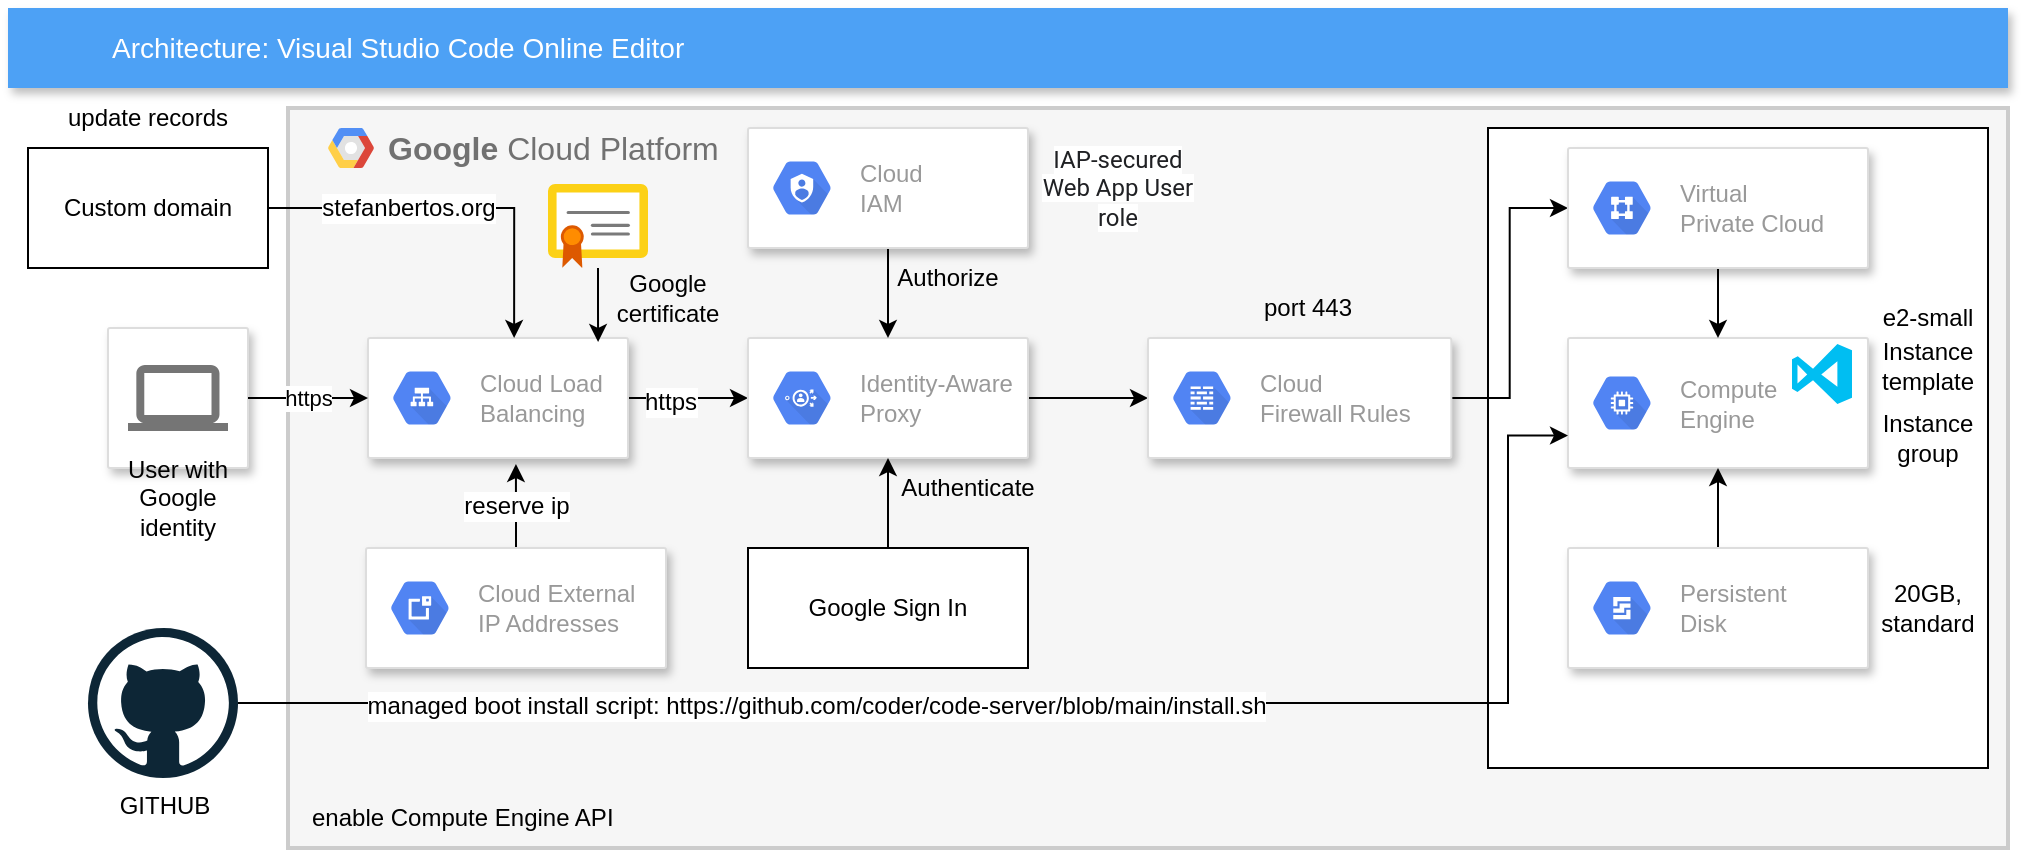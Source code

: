 <mxfile version="17.2.1" type="github">
  <diagram id="f106602c-feb2-e66a-4537-3a34d633f6aa" name="Page-1">
    <mxGraphModel dx="1422" dy="786" grid="1" gridSize="10" guides="1" tooltips="1" connect="1" arrows="1" fold="1" page="1" pageScale="1" pageWidth="1169" pageHeight="827" background="none" math="0" shadow="0">
      <root>
        <mxCell id="0" />
        <mxCell id="1" parent="0" />
        <mxCell id="818" value="Architecture: Visual Studio Code Online Editor" style="fillColor=#4DA1F5;strokeColor=none;shadow=1;gradientColor=none;fontSize=14;align=left;spacingLeft=50;fontColor=#ffffff;html=1;" parent="1" vertex="1">
          <mxGeometry x="160" y="40" width="1000" height="40" as="geometry" />
        </mxCell>
        <mxCell id="987" value="" style="strokeColor=#dddddd;fillColor=#ffffff;shadow=1;strokeWidth=1;rounded=1;absoluteArcSize=1;arcSize=2;labelPosition=center;verticalLabelPosition=middle;align=center;verticalAlign=bottom;spacingLeft=0;fontColor=#999999;fontSize=12;whiteSpace=wrap;spacingBottom=2;html=1;" parent="1" vertex="1">
          <mxGeometry x="210" y="200" width="70" height="70" as="geometry" />
        </mxCell>
        <mxCell id="988" value="" style="dashed=0;connectable=0;html=1;fillColor=#757575;strokeColor=none;shape=mxgraph.gcp2.laptop;part=1;" parent="987" vertex="1">
          <mxGeometry x="0.5" width="50" height="33" relative="1" as="geometry">
            <mxPoint x="-25" y="18.5" as="offset" />
          </mxGeometry>
        </mxCell>
        <mxCell id="ZYMqUd0jCcoyJiXl-_xQ-988" value="User with Google identity" style="text;html=1;strokeColor=none;fillColor=none;align=center;verticalAlign=middle;whiteSpace=wrap;rounded=0;" vertex="1" parent="1">
          <mxGeometry x="215" y="270" width="60" height="30" as="geometry" />
        </mxCell>
        <mxCell id="14" value="&lt;font style=&quot;font-size: 16px&quot;&gt;&lt;b&gt;Google &lt;/b&gt;Cloud Platform&lt;/font&gt;" style="fillColor=#F6F6F6;strokeColor=#CCCCCC;shadow=0;gradientColor=none;fontSize=14;align=left;spacing=10;fontColor=#717171;9E9E9E;verticalAlign=top;spacingTop=-4;fontStyle=0;spacingLeft=40;html=1;strokeWidth=2;" parent="1" vertex="1">
          <mxGeometry x="300" y="90" width="860" height="370" as="geometry" />
        </mxCell>
        <mxCell id="ZYMqUd0jCcoyJiXl-_xQ-1006" value="" style="rounded=0;whiteSpace=wrap;html=1;fontSize=12;" vertex="1" parent="14">
          <mxGeometry x="600" y="10" width="250" height="320" as="geometry" />
        </mxCell>
        <mxCell id="15" value="" style="shape=mxgraph.gcp2.google_cloud_platform;fillColor=#F6F6F6;strokeColor=none;shadow=0;gradientColor=none;" parent="14" vertex="1">
          <mxGeometry width="23" height="20" relative="1" as="geometry">
            <mxPoint x="20" y="10" as="offset" />
          </mxGeometry>
        </mxCell>
        <mxCell id="ZYMqUd0jCcoyJiXl-_xQ-1001" style="edgeStyle=orthogonalEdgeStyle;rounded=0;orthogonalLoop=1;jettySize=auto;html=1;exitX=1;exitY=0.5;exitDx=0;exitDy=0;entryX=0;entryY=0.5;entryDx=0;entryDy=0;" edge="1" parent="14" source="ZYMqUd0jCcoyJiXl-_xQ-991" target="ZYMqUd0jCcoyJiXl-_xQ-994">
          <mxGeometry relative="1" as="geometry" />
        </mxCell>
        <mxCell id="ZYMqUd0jCcoyJiXl-_xQ-1028" value="https" style="edgeLabel;html=1;align=center;verticalAlign=middle;resizable=0;points=[];fontSize=12;" vertex="1" connectable="0" parent="ZYMqUd0jCcoyJiXl-_xQ-1001">
          <mxGeometry x="-0.3" y="-2" relative="1" as="geometry">
            <mxPoint as="offset" />
          </mxGeometry>
        </mxCell>
        <mxCell id="ZYMqUd0jCcoyJiXl-_xQ-991" value="" style="strokeColor=#dddddd;shadow=1;strokeWidth=1;rounded=1;absoluteArcSize=1;arcSize=2;" vertex="1" parent="14">
          <mxGeometry x="40" y="115" width="130" height="60" as="geometry" />
        </mxCell>
        <mxCell id="ZYMqUd0jCcoyJiXl-_xQ-992" value="Cloud Load&#xa;Balancing" style="sketch=0;dashed=0;connectable=0;html=1;fillColor=#5184F3;strokeColor=none;shape=mxgraph.gcp2.hexIcon;prIcon=cloud_load_balancing;part=1;labelPosition=right;verticalLabelPosition=middle;align=left;verticalAlign=middle;spacingLeft=5;fontColor=#999999;fontSize=12;" vertex="1" parent="ZYMqUd0jCcoyJiXl-_xQ-991">
          <mxGeometry y="0.5" width="44" height="39" relative="1" as="geometry">
            <mxPoint x="5" y="-19.5" as="offset" />
          </mxGeometry>
        </mxCell>
        <mxCell id="ZYMqUd0jCcoyJiXl-_xQ-1002" style="edgeStyle=orthogonalEdgeStyle;rounded=0;orthogonalLoop=1;jettySize=auto;html=1;exitX=1;exitY=0.5;exitDx=0;exitDy=0;entryX=0;entryY=0.5;entryDx=0;entryDy=0;" edge="1" parent="14" source="ZYMqUd0jCcoyJiXl-_xQ-994" target="DUQV_nNhBPcRGy0pp927-1009">
          <mxGeometry relative="1" as="geometry" />
        </mxCell>
        <mxCell id="ZYMqUd0jCcoyJiXl-_xQ-994" value="" style="strokeColor=#dddddd;shadow=1;strokeWidth=1;rounded=1;absoluteArcSize=1;arcSize=2;" vertex="1" parent="14">
          <mxGeometry x="230" y="115" width="140" height="60" as="geometry" />
        </mxCell>
        <mxCell id="ZYMqUd0jCcoyJiXl-_xQ-995" value="Identity-Aware&#xa;Proxy" style="sketch=0;dashed=0;connectable=0;html=1;fillColor=#5184F3;strokeColor=none;shape=mxgraph.gcp2.hexIcon;prIcon=identity_aware_proxy;part=1;labelPosition=right;verticalLabelPosition=middle;align=left;verticalAlign=middle;spacingLeft=5;fontColor=#999999;fontSize=12;" vertex="1" parent="ZYMqUd0jCcoyJiXl-_xQ-994">
          <mxGeometry y="0.5" width="44" height="39" relative="1" as="geometry">
            <mxPoint x="5" y="-19.5" as="offset" />
          </mxGeometry>
        </mxCell>
        <mxCell id="ZYMqUd0jCcoyJiXl-_xQ-1027" style="edgeStyle=orthogonalEdgeStyle;rounded=0;orthogonalLoop=1;jettySize=auto;html=1;exitX=0.5;exitY=0;exitDx=0;exitDy=0;entryX=0.5;entryY=1;entryDx=0;entryDy=0;fontSize=12;" edge="1" parent="14" source="ZYMqUd0jCcoyJiXl-_xQ-996" target="ZYMqUd0jCcoyJiXl-_xQ-994">
          <mxGeometry relative="1" as="geometry" />
        </mxCell>
        <mxCell id="ZYMqUd0jCcoyJiXl-_xQ-996" value="Google Sign In" style="rounded=0;whiteSpace=wrap;html=1;" vertex="1" parent="14">
          <mxGeometry x="230" y="220" width="140" height="60" as="geometry" />
        </mxCell>
        <mxCell id="ZYMqUd0jCcoyJiXl-_xQ-998" value="Authenticate" style="text;html=1;strokeColor=none;fillColor=none;align=center;verticalAlign=middle;whiteSpace=wrap;rounded=0;" vertex="1" parent="14">
          <mxGeometry x="310" y="175" width="60" height="30" as="geometry" />
        </mxCell>
        <mxCell id="ZYMqUd0jCcoyJiXl-_xQ-999" style="edgeStyle=orthogonalEdgeStyle;rounded=0;orthogonalLoop=1;jettySize=auto;html=1;exitX=0.5;exitY=1;exitDx=0;exitDy=0;entryX=0.5;entryY=0;entryDx=0;entryDy=0;" edge="1" parent="14" source="DUQV_nNhBPcRGy0pp927-1001" target="ZYMqUd0jCcoyJiXl-_xQ-994">
          <mxGeometry relative="1" as="geometry" />
        </mxCell>
        <mxCell id="DUQV_nNhBPcRGy0pp927-1001" value="" style="strokeColor=#dddddd;shadow=1;strokeWidth=1;rounded=1;absoluteArcSize=1;arcSize=2;" parent="14" vertex="1">
          <mxGeometry x="230" y="10" width="140" height="60" as="geometry" />
        </mxCell>
        <mxCell id="DUQV_nNhBPcRGy0pp927-1002" value="Cloud&#xa;IAM" style="sketch=0;dashed=0;connectable=0;html=1;fillColor=#5184F3;strokeColor=none;shape=mxgraph.gcp2.hexIcon;prIcon=cloud_iam;part=1;labelPosition=right;verticalLabelPosition=middle;align=left;verticalAlign=middle;spacingLeft=5;fontColor=#999999;fontSize=12;" parent="DUQV_nNhBPcRGy0pp927-1001" vertex="1">
          <mxGeometry y="0.5" width="44" height="39" relative="1" as="geometry">
            <mxPoint x="5" y="-19.5" as="offset" />
          </mxGeometry>
        </mxCell>
        <mxCell id="ZYMqUd0jCcoyJiXl-_xQ-1000" value="Authorize" style="text;html=1;strokeColor=none;fillColor=none;align=center;verticalAlign=middle;whiteSpace=wrap;rounded=0;" vertex="1" parent="14">
          <mxGeometry x="300" y="70" width="60" height="30" as="geometry" />
        </mxCell>
        <mxCell id="ZYMqUd0jCcoyJiXl-_xQ-1029" style="edgeStyle=orthogonalEdgeStyle;rounded=0;orthogonalLoop=1;jettySize=auto;html=1;exitX=1;exitY=0.5;exitDx=0;exitDy=0;entryX=0;entryY=0.5;entryDx=0;entryDy=0;fontSize=12;" edge="1" parent="14" source="DUQV_nNhBPcRGy0pp927-1009" target="DUQV_nNhBPcRGy0pp927-1011">
          <mxGeometry relative="1" as="geometry" />
        </mxCell>
        <mxCell id="DUQV_nNhBPcRGy0pp927-1009" value="" style="strokeColor=#dddddd;shadow=1;strokeWidth=1;rounded=1;absoluteArcSize=1;arcSize=2;" parent="14" vertex="1">
          <mxGeometry x="430" y="115" width="151.667" height="60" as="geometry" />
        </mxCell>
        <mxCell id="DUQV_nNhBPcRGy0pp927-1010" value="Cloud&#xa;Firewall Rules" style="sketch=0;dashed=0;connectable=0;html=1;fillColor=#5184F3;strokeColor=none;shape=mxgraph.gcp2.hexIcon;prIcon=cloud_firewall_rules;part=1;labelPosition=right;verticalLabelPosition=middle;align=left;verticalAlign=middle;spacingLeft=5;fontColor=#999999;fontSize=12;" parent="DUQV_nNhBPcRGy0pp927-1009" vertex="1">
          <mxGeometry y="0.5" width="44" height="39" relative="1" as="geometry">
            <mxPoint x="5" y="-19.5" as="offset" />
          </mxGeometry>
        </mxCell>
        <mxCell id="DUQV_nNhBPcRGy0pp927-1005" value="" style="strokeColor=#dddddd;shadow=1;strokeWidth=1;rounded=1;absoluteArcSize=1;arcSize=2;" parent="14" vertex="1">
          <mxGeometry x="640" y="115" width="150" height="65" as="geometry" />
        </mxCell>
        <mxCell id="DUQV_nNhBPcRGy0pp927-1006" value="Compute&#xa;Engine" style="sketch=0;dashed=0;connectable=0;html=1;fillColor=#5184F3;strokeColor=none;shape=mxgraph.gcp2.hexIcon;prIcon=compute_engine;part=1;labelPosition=right;verticalLabelPosition=middle;align=left;verticalAlign=middle;spacingLeft=5;fontColor=#999999;fontSize=12;" parent="DUQV_nNhBPcRGy0pp927-1005" vertex="1">
          <mxGeometry y="0.5" width="44" height="39" relative="1" as="geometry">
            <mxPoint x="5" y="-19.5" as="offset" />
          </mxGeometry>
        </mxCell>
        <mxCell id="ZYMqUd0jCcoyJiXl-_xQ-1025" value="" style="shape=image;html=1;verticalAlign=top;verticalLabelPosition=bottom;labelBackgroundColor=#ffffff;imageAspect=0;aspect=fixed;image=https://cdn1.iconfinder.com/data/icons/operating-system-flat-1/30/ubuntu-128.png;fontSize=12;" vertex="1" parent="DUQV_nNhBPcRGy0pp927-1005">
          <mxGeometry x="110" y="30" width="35" height="35" as="geometry" />
        </mxCell>
        <mxCell id="ZYMqUd0jCcoyJiXl-_xQ-1026" value="" style="verticalLabelPosition=bottom;html=1;verticalAlign=top;align=center;strokeColor=none;fillColor=#00BEF2;shape=mxgraph.azure.visual_studio_online;fontSize=12;" vertex="1" parent="DUQV_nNhBPcRGy0pp927-1005">
          <mxGeometry x="112" y="3" width="30" height="30" as="geometry" />
        </mxCell>
        <mxCell id="ZYMqUd0jCcoyJiXl-_xQ-1004" style="edgeStyle=orthogonalEdgeStyle;rounded=0;orthogonalLoop=1;jettySize=auto;html=1;entryX=0.5;entryY=1;entryDx=0;entryDy=0;" edge="1" parent="14" source="DUQV_nNhBPcRGy0pp927-1007" target="DUQV_nNhBPcRGy0pp927-1005">
          <mxGeometry relative="1" as="geometry" />
        </mxCell>
        <mxCell id="DUQV_nNhBPcRGy0pp927-1007" value="" style="strokeColor=#dddddd;shadow=1;strokeWidth=1;rounded=1;absoluteArcSize=1;arcSize=2;" parent="14" vertex="1">
          <mxGeometry x="640" y="220" width="150" height="60" as="geometry" />
        </mxCell>
        <mxCell id="DUQV_nNhBPcRGy0pp927-1008" value="Persistent&#xa;Disk" style="sketch=0;dashed=0;connectable=0;html=1;fillColor=#5184F3;strokeColor=none;shape=mxgraph.gcp2.hexIcon;prIcon=persistent_disk;part=1;labelPosition=right;verticalLabelPosition=middle;align=left;verticalAlign=middle;spacingLeft=5;fontColor=#999999;fontSize=12;" parent="DUQV_nNhBPcRGy0pp927-1007" vertex="1">
          <mxGeometry y="0.5" width="44" height="39" relative="1" as="geometry">
            <mxPoint x="5" y="-19.5" as="offset" />
          </mxGeometry>
        </mxCell>
        <mxCell id="ZYMqUd0jCcoyJiXl-_xQ-1005" value="&lt;span style=&quot;box-sizing: inherit ; color: rgb(32 , 33 , 36) ; font-family: &amp;#34;roboto&amp;#34; , &amp;#34;noto sans&amp;#34; , &amp;#34;noto sans jp&amp;#34; , &amp;#34;noto sans kr&amp;#34; , &amp;#34;noto naskh arabic&amp;#34; , &amp;#34;noto sans thai&amp;#34; , &amp;#34;noto sans hebrew&amp;#34; , &amp;#34;noto sans bengali&amp;#34; , sans-serif ; background-color: rgb(255 , 255 , 255)&quot;&gt;&lt;font style=&quot;font-size: 12px&quot;&gt;IAP-secured &lt;br&gt;Web App User&lt;br&gt;role&lt;br&gt;&lt;/font&gt;&lt;/span&gt;" style="text;html=1;strokeColor=none;fillColor=none;align=center;verticalAlign=middle;whiteSpace=wrap;rounded=0;" vertex="1" parent="14">
          <mxGeometry x="360" y="25" width="110" height="30" as="geometry" />
        </mxCell>
        <mxCell id="ZYMqUd0jCcoyJiXl-_xQ-1030" style="edgeStyle=orthogonalEdgeStyle;rounded=0;orthogonalLoop=1;jettySize=auto;html=1;exitX=0.5;exitY=1;exitDx=0;exitDy=0;entryX=0.5;entryY=0;entryDx=0;entryDy=0;fontSize=12;" edge="1" parent="14" source="DUQV_nNhBPcRGy0pp927-1011" target="DUQV_nNhBPcRGy0pp927-1005">
          <mxGeometry relative="1" as="geometry" />
        </mxCell>
        <mxCell id="DUQV_nNhBPcRGy0pp927-1011" value="" style="strokeColor=#dddddd;shadow=1;strokeWidth=1;rounded=1;absoluteArcSize=1;arcSize=2;" parent="14" vertex="1">
          <mxGeometry x="640" y="20" width="150" height="60" as="geometry" />
        </mxCell>
        <mxCell id="DUQV_nNhBPcRGy0pp927-1012" value="Virtual&#xa;Private Cloud" style="sketch=0;dashed=0;connectable=0;html=1;fillColor=#5184F3;strokeColor=none;shape=mxgraph.gcp2.hexIcon;prIcon=virtual_private_cloud;part=1;labelPosition=right;verticalLabelPosition=middle;align=left;verticalAlign=middle;spacingLeft=5;fontColor=#999999;fontSize=12;" parent="DUQV_nNhBPcRGy0pp927-1011" vertex="1">
          <mxGeometry y="0.5" width="44" height="39" relative="1" as="geometry">
            <mxPoint x="5" y="-19.5" as="offset" />
          </mxGeometry>
        </mxCell>
        <mxCell id="ZYMqUd0jCcoyJiXl-_xQ-1007" value="reserve ip" style="edgeStyle=orthogonalEdgeStyle;rounded=0;orthogonalLoop=1;jettySize=auto;html=1;exitX=0.5;exitY=0;exitDx=0;exitDy=0;entryX=0.569;entryY=1.05;entryDx=0;entryDy=0;entryPerimeter=0;fontSize=12;" edge="1" parent="14" source="ekCEzwZPr6Ho22CTsnSj-992" target="ZYMqUd0jCcoyJiXl-_xQ-991">
          <mxGeometry relative="1" as="geometry" />
        </mxCell>
        <mxCell id="ekCEzwZPr6Ho22CTsnSj-992" value="" style="strokeColor=#dddddd;shadow=1;strokeWidth=1;rounded=1;absoluteArcSize=1;arcSize=2;" parent="14" vertex="1">
          <mxGeometry x="39" y="220" width="150" height="60" as="geometry" />
        </mxCell>
        <mxCell id="ekCEzwZPr6Ho22CTsnSj-993" value="Cloud External&#xa;IP Addresses" style="sketch=0;dashed=0;connectable=0;html=1;fillColor=#5184F3;strokeColor=none;shape=mxgraph.gcp2.hexIcon;prIcon=cloud_external_ip_addresses;part=1;labelPosition=right;verticalLabelPosition=middle;align=left;verticalAlign=middle;spacingLeft=5;fontColor=#999999;fontSize=12;" parent="ekCEzwZPr6Ho22CTsnSj-992" vertex="1">
          <mxGeometry y="0.5" width="44" height="39" relative="1" as="geometry">
            <mxPoint x="5" y="-19.5" as="offset" />
          </mxGeometry>
        </mxCell>
        <mxCell id="ZYMqUd0jCcoyJiXl-_xQ-1008" value="Instance template" style="text;html=1;strokeColor=none;fillColor=none;align=center;verticalAlign=middle;whiteSpace=wrap;rounded=0;fontSize=12;" vertex="1" parent="14">
          <mxGeometry x="790" y="114" width="60" height="30" as="geometry" />
        </mxCell>
        <mxCell id="ZYMqUd0jCcoyJiXl-_xQ-1009" value="Instance group" style="text;html=1;strokeColor=none;fillColor=none;align=center;verticalAlign=middle;whiteSpace=wrap;rounded=0;fontSize=12;" vertex="1" parent="14">
          <mxGeometry x="790" y="150" width="60" height="30" as="geometry" />
        </mxCell>
        <mxCell id="ZYMqUd0jCcoyJiXl-_xQ-1014" style="edgeStyle=orthogonalEdgeStyle;rounded=0;orthogonalLoop=1;jettySize=auto;html=1;entryX=0.885;entryY=0.033;entryDx=0;entryDy=0;entryPerimeter=0;fontSize=12;" edge="1" parent="14" source="ZYMqUd0jCcoyJiXl-_xQ-1013" target="ZYMqUd0jCcoyJiXl-_xQ-991">
          <mxGeometry relative="1" as="geometry" />
        </mxCell>
        <mxCell id="ZYMqUd0jCcoyJiXl-_xQ-1013" value="" style="sketch=0;aspect=fixed;html=1;points=[];align=center;image;fontSize=12;image=img/lib/mscae/Certificate.svg;" vertex="1" parent="14">
          <mxGeometry x="130" y="38" width="50" height="42" as="geometry" />
        </mxCell>
        <mxCell id="ZYMqUd0jCcoyJiXl-_xQ-1015" value="Google certificate" style="text;html=1;strokeColor=none;fillColor=none;align=center;verticalAlign=middle;whiteSpace=wrap;rounded=0;fontSize=12;" vertex="1" parent="14">
          <mxGeometry x="160" y="80" width="60" height="30" as="geometry" />
        </mxCell>
        <mxCell id="ZYMqUd0jCcoyJiXl-_xQ-1016" value="20GB, standard" style="text;html=1;strokeColor=none;fillColor=none;align=center;verticalAlign=middle;whiteSpace=wrap;rounded=0;fontSize=12;" vertex="1" parent="14">
          <mxGeometry x="790" y="235" width="60" height="30" as="geometry" />
        </mxCell>
        <mxCell id="ZYMqUd0jCcoyJiXl-_xQ-1019" value="enable Compute Engine API" style="text;html=1;strokeColor=none;fillColor=none;align=left;verticalAlign=middle;whiteSpace=wrap;rounded=0;fontSize=12;" vertex="1" parent="14">
          <mxGeometry x="10" y="340" width="290" height="30" as="geometry" />
        </mxCell>
        <mxCell id="ZYMqUd0jCcoyJiXl-_xQ-1021" value="port 443" style="text;html=1;strokeColor=none;fillColor=none;align=center;verticalAlign=middle;whiteSpace=wrap;rounded=0;fontSize=12;" vertex="1" parent="14">
          <mxGeometry x="480" y="85" width="60" height="30" as="geometry" />
        </mxCell>
        <mxCell id="ZYMqUd0jCcoyJiXl-_xQ-1017" value="e2-small" style="text;html=1;strokeColor=none;fillColor=none;align=center;verticalAlign=middle;whiteSpace=wrap;rounded=0;fontSize=12;" vertex="1" parent="14">
          <mxGeometry x="790" y="90" width="60" height="30" as="geometry" />
        </mxCell>
        <mxCell id="ZYMqUd0jCcoyJiXl-_xQ-1031" value="" style="shape=image;html=1;verticalAlign=top;verticalLabelPosition=bottom;labelBackgroundColor=#ffffff;imageAspect=0;aspect=fixed;image=https://cdn3.iconfinder.com/data/icons/142-mini-country-flags-16x16px/32/flag-germany2x.png;fontSize=12;strokeColor=#CCCCCC;strokeWidth=2;" vertex="1" parent="14">
          <mxGeometry x="758" y="83" width="32" height="32" as="geometry" />
        </mxCell>
        <mxCell id="ZYMqUd0jCcoyJiXl-_xQ-993" value="https" style="edgeStyle=orthogonalEdgeStyle;rounded=0;orthogonalLoop=1;jettySize=auto;html=1;exitX=1;exitY=0.5;exitDx=0;exitDy=0;" edge="1" parent="1" source="987" target="ZYMqUd0jCcoyJiXl-_xQ-991">
          <mxGeometry relative="1" as="geometry" />
        </mxCell>
        <mxCell id="ZYMqUd0jCcoyJiXl-_xQ-1011" style="edgeStyle=orthogonalEdgeStyle;rounded=0;orthogonalLoop=1;jettySize=auto;html=1;entryX=0.562;entryY=0;entryDx=0;entryDy=0;entryPerimeter=0;fontSize=12;" edge="1" parent="1" source="ZYMqUd0jCcoyJiXl-_xQ-1010" target="ZYMqUd0jCcoyJiXl-_xQ-991">
          <mxGeometry relative="1" as="geometry" />
        </mxCell>
        <mxCell id="ZYMqUd0jCcoyJiXl-_xQ-1012" value="stefanbertos.org" style="edgeLabel;html=1;align=center;verticalAlign=middle;resizable=0;points=[];fontSize=12;" vertex="1" connectable="0" parent="ZYMqUd0jCcoyJiXl-_xQ-1011">
          <mxGeometry x="-0.607" y="-2" relative="1" as="geometry">
            <mxPoint x="33" y="-2" as="offset" />
          </mxGeometry>
        </mxCell>
        <mxCell id="ZYMqUd0jCcoyJiXl-_xQ-1010" value="Custom domain" style="rounded=0;whiteSpace=wrap;html=1;fontSize=12;" vertex="1" parent="1">
          <mxGeometry x="170" y="110" width="120" height="60" as="geometry" />
        </mxCell>
        <mxCell id="ZYMqUd0jCcoyJiXl-_xQ-1020" value="update records" style="text;html=1;strokeColor=none;fillColor=none;align=center;verticalAlign=middle;whiteSpace=wrap;rounded=0;fontSize=12;" vertex="1" parent="1">
          <mxGeometry x="180" y="80" width="100" height="30" as="geometry" />
        </mxCell>
        <mxCell id="ZYMqUd0jCcoyJiXl-_xQ-1023" style="edgeStyle=orthogonalEdgeStyle;rounded=0;orthogonalLoop=1;jettySize=auto;html=1;entryX=0;entryY=0.75;entryDx=0;entryDy=0;fontSize=12;" edge="1" parent="1" source="ZYMqUd0jCcoyJiXl-_xQ-1022" target="DUQV_nNhBPcRGy0pp927-1005">
          <mxGeometry relative="1" as="geometry">
            <Array as="points">
              <mxPoint x="910" y="388" />
              <mxPoint x="910" y="254" />
            </Array>
          </mxGeometry>
        </mxCell>
        <mxCell id="ZYMqUd0jCcoyJiXl-_xQ-1024" value="managed boot install script: https://github.com/coder/code-server/blob/main/install.sh" style="edgeLabel;html=1;align=center;verticalAlign=middle;resizable=0;points=[];fontSize=12;" vertex="1" connectable="0" parent="ZYMqUd0jCcoyJiXl-_xQ-1023">
          <mxGeometry x="-0.277" relative="1" as="geometry">
            <mxPoint y="1" as="offset" />
          </mxGeometry>
        </mxCell>
        <mxCell id="ZYMqUd0jCcoyJiXl-_xQ-1022" value="GITHUB" style="dashed=0;outlineConnect=0;html=1;align=center;labelPosition=center;verticalLabelPosition=bottom;verticalAlign=top;shape=mxgraph.weblogos.github;fontSize=12;" vertex="1" parent="1">
          <mxGeometry x="200" y="350" width="75" height="75" as="geometry" />
        </mxCell>
      </root>
    </mxGraphModel>
  </diagram>
</mxfile>
